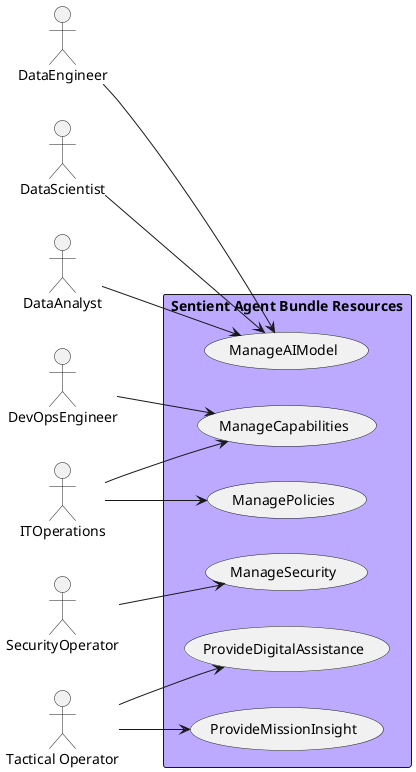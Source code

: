 @startuml

left to right direction
Actor "DataEngineer" as DataEngineer
Actor "DataScientist" as DataScientist
Actor "DataAnalyst" as DataAnalyst
Actor "DevOpsEngineer" as DevOpsEngineer
Actor "ITOperations" as ITOperations
Actor "ITOperations" as ITOperations
Actor "SecurityOperator" as SecurityOperator
Actor "TacticalOperator" as TacticalOperator
Actor "Tactical Operator" as TacticalOperator


rectangle "Sentient Agent Bundle Resources" #bbaaff {
usecase "ManageAIModel" as ManageAIModel
    DataEngineer --> ManageAIModel
    DataScientist --> ManageAIModel
    DataAnalyst --> ManageAIModel
    usecase "ManageCapabilities" as ManageCapabilities
    DevOpsEngineer --> ManageCapabilities
    ITOperations --> ManageCapabilities
    usecase "ManagePolicies" as ManagePolicies
    ITOperations --> ManagePolicies
    usecase "ManageSecurity" as ManageSecurity
    SecurityOperator --> ManageSecurity
    usecase "ProvideDigitalAssistance" as ProvideDigitalAssistance
    TacticalOperator --> ProvideDigitalAssistance
    usecase "ProvideMissionInsight" as ProvideMissionInsight
    TacticalOperator --> ProvideMissionInsight
    }


@enduml
